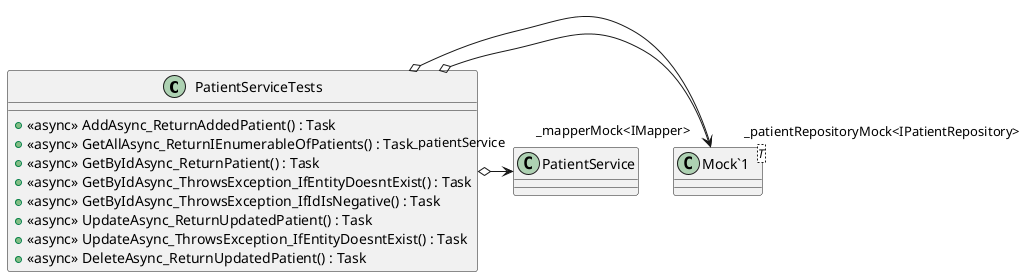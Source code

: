 @startuml
class PatientServiceTests {
    + <<async>> AddAsync_ReturnAddedPatient() : Task
    + <<async>> GetAllAsync_ReturnIEnumerableOfPatients() : Task
    + <<async>> GetByIdAsync_ReturnPatient() : Task
    + <<async>> GetByIdAsync_ThrowsException_IfEntityDoesntExist() : Task
    + <<async>> GetByIdAsync_ThrowsException_IfIdIsNegative() : Task
    + <<async>> UpdateAsync_ReturnUpdatedPatient() : Task
    + <<async>> UpdateAsync_ThrowsException_IfEntityDoesntExist() : Task
    + <<async>> DeleteAsync_ReturnUpdatedPatient() : Task
}
class "Mock`1"<T> {
}
PatientServiceTests o-> "_mapperMock<IMapper>" "Mock`1"
PatientServiceTests o-> "_patientRepositoryMock<IPatientRepository>" "Mock`1"
PatientServiceTests o-> "_patientService" PatientService
@enduml
